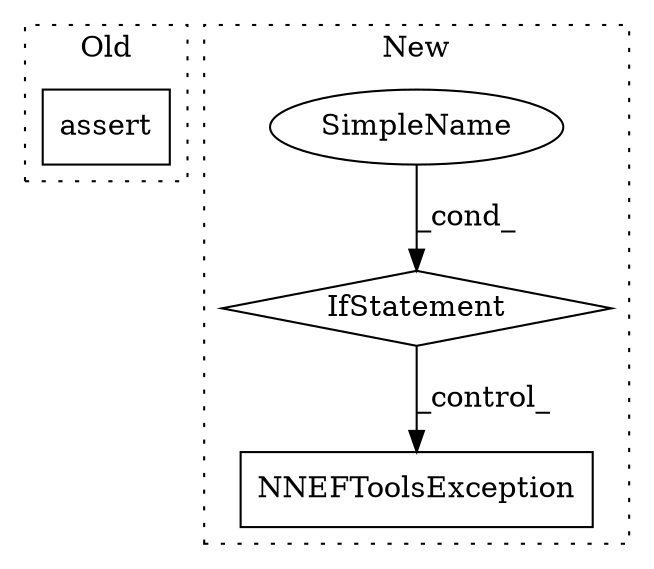 digraph G {
subgraph cluster0 {
1 [label="assert" a="6" s="1251" l="7" shape="box"];
label = "Old";
style="dotted";
}
subgraph cluster1 {
2 [label="NNEFToolsException" a="32" s="1393,1475" l="19,1" shape="box"];
3 [label="SimpleName" a="42" s="" l="" shape="ellipse"];
4 [label="IfStatement" a="25" s="1269,1371" l="4,2" shape="diamond"];
label = "New";
style="dotted";
}
3 -> 4 [label="_cond_"];
4 -> 2 [label="_control_"];
}